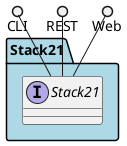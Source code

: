 @startuml



package "Stack21" #lightblue {

    interface "Stack21" as i {
    
    }
}

CLI ()-- i
REST ()-- i
Web ()-- i

package "Stack21" #lightblue {
    
}



@enduml
